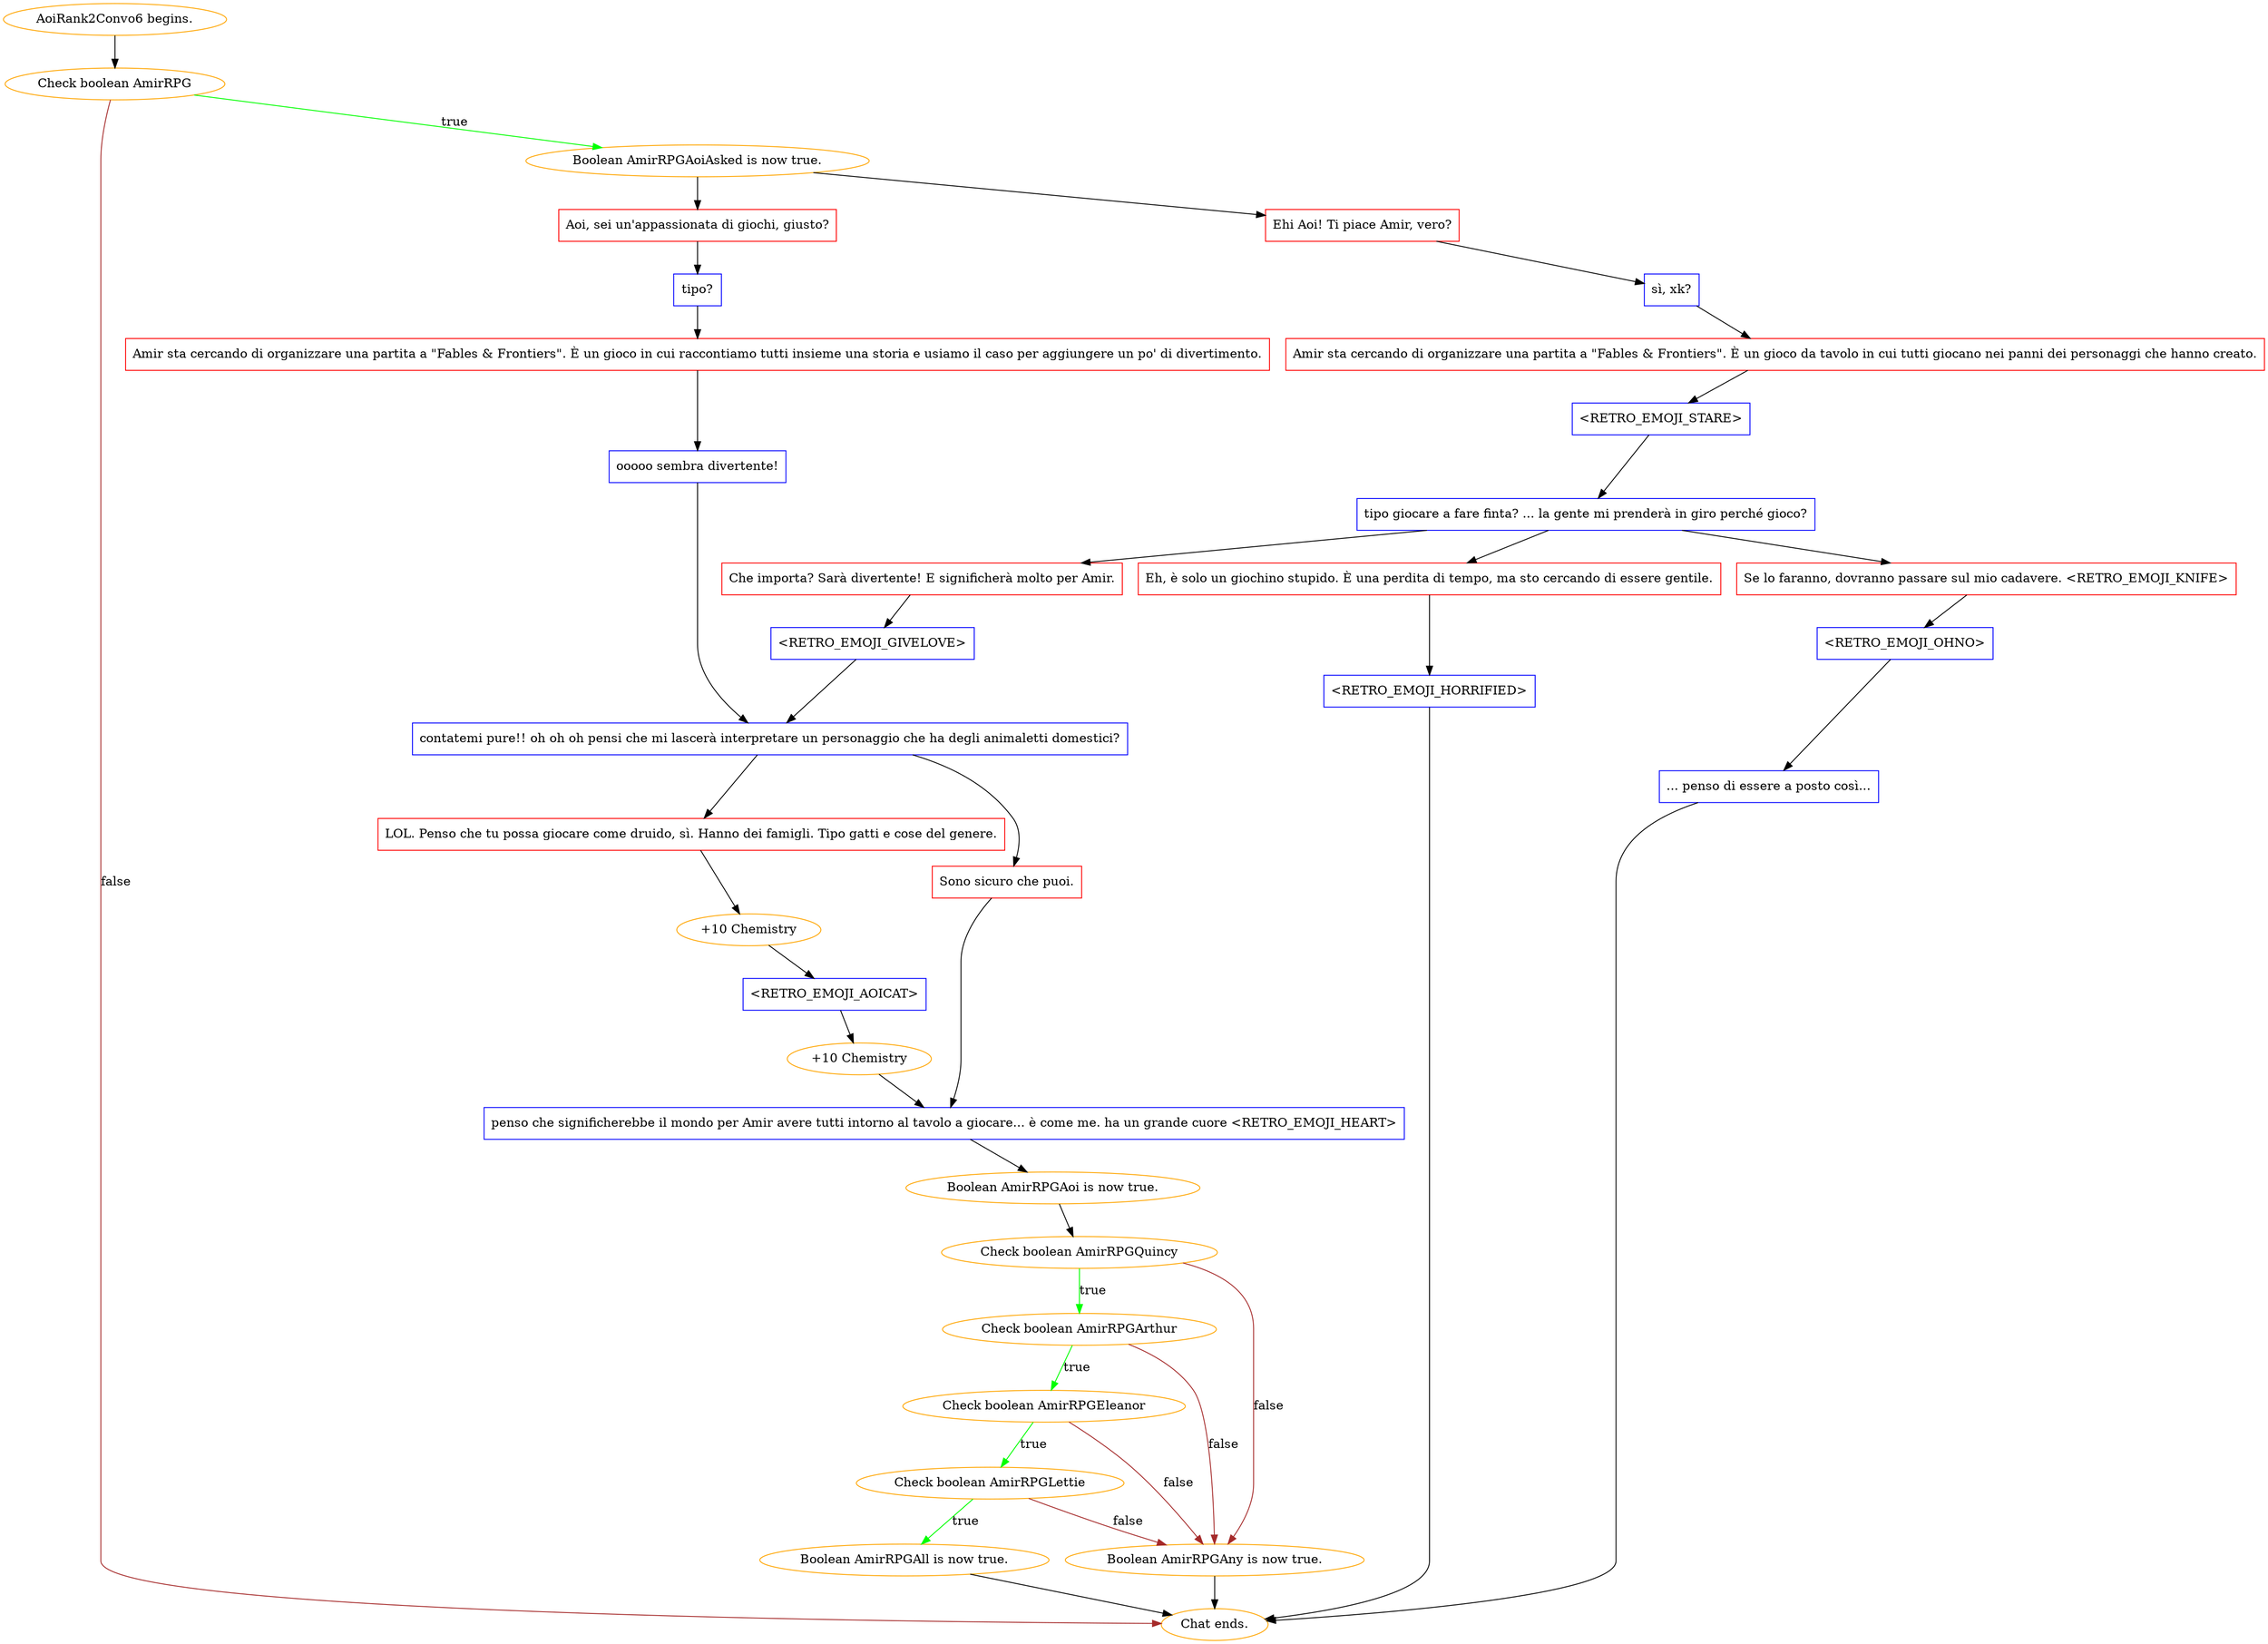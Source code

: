 digraph {
	"AoiRank2Convo6 begins." [color=orange];
		"AoiRank2Convo6 begins." -> j2575486394;
	j2575486394 [label="Check boolean AmirRPG",color=orange];
		j2575486394 -> j2866824290 [label=true,color=green];
		j2575486394 -> "Chat ends." [label=false,color=brown];
	j2866824290 [label="Boolean AmirRPGAoiAsked is now true.",color=orange];
		j2866824290 -> j3647147374;
		j2866824290 -> j729176899;
	"Chat ends." [color=orange];
	j3647147374 [label="Ehi Aoi! Ti piace Amir, vero?",shape=box,color=red];
		j3647147374 -> j2215217393;
	j729176899 [label="Aoi, sei un'appassionata di giochi, giusto?",shape=box,color=red];
		j729176899 -> j1553608978;
	j2215217393 [label="sì, xk?",shape=box,color=blue];
		j2215217393 -> j507819712;
	j1553608978 [label="tipo?",shape=box,color=blue];
		j1553608978 -> j248703009;
	j507819712 [label="Amir sta cercando di organizzare una partita a \"Fables & Frontiers\". È un gioco da tavolo in cui tutti giocano nei panni dei personaggi che hanno creato.",shape=box,color=red];
		j507819712 -> j2791640850;
	j248703009 [label="Amir sta cercando di organizzare una partita a \"Fables & Frontiers\". È un gioco in cui raccontiamo tutti insieme una storia e usiamo il caso per aggiungere un po' di divertimento.",shape=box,color=red];
		j248703009 -> j4255959247;
	j2791640850 [label="<RETRO_EMOJI_STARE>",shape=box,color=blue];
		j2791640850 -> j191196607;
	j4255959247 [label="ooooo sembra divertente!",shape=box,color=blue];
		j4255959247 -> j3632642524;
	j191196607 [label="tipo giocare a fare finta? ... la gente mi prenderà in giro perché gioco?",shape=box,color=blue];
		j191196607 -> j2931406690;
		j191196607 -> j2994466883;
		j191196607 -> j1150477565;
	j3632642524 [label="contatemi pure!! oh oh oh pensi che mi lascerà interpretare un personaggio che ha degli animaletti domestici?",shape=box,color=blue];
		j3632642524 -> j2150304387;
		j3632642524 -> j607215430;
	j2931406690 [label="Eh, è solo un giochino stupido. È una perdita di tempo, ma sto cercando di essere gentile.",shape=box,color=red];
		j2931406690 -> j4081928315;
	j2994466883 [label="Se lo faranno, dovranno passare sul mio cadavere. <RETRO_EMOJI_KNIFE>",shape=box,color=red];
		j2994466883 -> j3077100486;
	j1150477565 [label="Che importa? Sarà divertente! E significherà molto per Amir.",shape=box,color=red];
		j1150477565 -> j4230021099;
	j2150304387 [label="LOL. Penso che tu possa giocare come druido, sì. Hanno dei famigli. Tipo gatti e cose del genere.",shape=box,color=red];
		j2150304387 -> j1766397188;
	j607215430 [label="Sono sicuro che puoi.",shape=box,color=red];
		j607215430 -> j1197339304;
	j4081928315 [label="<RETRO_EMOJI_HORRIFIED>",shape=box,color=blue];
		j4081928315 -> "Chat ends.";
	j3077100486 [label="<RETRO_EMOJI_OHNO>",shape=box,color=blue];
		j3077100486 -> j3284657365;
	j4230021099 [label="<RETRO_EMOJI_GIVELOVE>",shape=box,color=blue];
		j4230021099 -> j3632642524;
	j1766397188 [label="+10 Chemistry",color=orange];
		j1766397188 -> j2006811895;
	j1197339304 [label="penso che significherebbe il mondo per Amir avere tutti intorno al tavolo a giocare... è come me. ha un grande cuore <RETRO_EMOJI_HEART>",shape=box,color=blue];
		j1197339304 -> j4105403985;
	j3284657365 [label="... penso di essere a posto così...",shape=box,color=blue];
		j3284657365 -> "Chat ends.";
	j2006811895 [label="<RETRO_EMOJI_AOICAT>",shape=box,color=blue];
		j2006811895 -> j2432734959;
	j4105403985 [label="Boolean AmirRPGAoi is now true.",color=orange];
		j4105403985 -> j762251993;
	j2432734959 [label="+10 Chemistry",color=orange];
		j2432734959 -> j1197339304;
	j762251993 [label="Check boolean AmirRPGQuincy",color=orange];
		j762251993 -> j995027809 [label=true,color=green];
		j762251993 -> j1692268193 [label=false,color=brown];
	j995027809 [label="Check boolean AmirRPGArthur",color=orange];
		j995027809 -> j1453246023 [label=true,color=green];
		j995027809 -> j1692268193 [label=false,color=brown];
	j1692268193 [label="Boolean AmirRPGAny is now true.",color=orange];
		j1692268193 -> "Chat ends.";
	j1453246023 [label="Check boolean AmirRPGEleanor",color=orange];
		j1453246023 -> j3146949038 [label=true,color=green];
		j1453246023 -> j1692268193 [label=false,color=brown];
	j3146949038 [label="Check boolean AmirRPGLettie",color=orange];
		j3146949038 -> j3798570005 [label=true,color=green];
		j3146949038 -> j1692268193 [label=false,color=brown];
	j3798570005 [label="Boolean AmirRPGAll is now true.",color=orange];
		j3798570005 -> "Chat ends.";
}